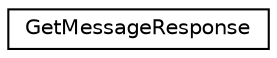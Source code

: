 digraph "Graphical Class Hierarchy"
{
  edge [fontname="Helvetica",fontsize="10",labelfontname="Helvetica",labelfontsize="10"];
  node [fontname="Helvetica",fontsize="10",shape=record];
  rankdir="LR";
  Node0 [label="GetMessageResponse",height=0.2,width=0.4,color="black", fillcolor="white", style="filled",URL="$struct_get_message_response.html"];
}

